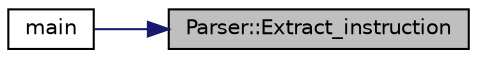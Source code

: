 digraph "Parser::Extract_instruction"
{
 // INTERACTIVE_SVG=YES
 // LATEX_PDF_SIZE
  edge [fontname="Helvetica",fontsize="10",labelfontname="Helvetica",labelfontsize="10"];
  node [fontname="Helvetica",fontsize="10",shape=record];
  rankdir="RL";
  Node1 [label="Parser::Extract_instruction",height=0.2,width=0.4,color="black", fillcolor="grey75", style="filled", fontcolor="black",tooltip="Recursive function that determine what to do with the instruction."];
  Node1 -> Node2 [dir="back",color="midnightblue",fontsize="10",style="solid",fontname="Helvetica"];
  Node2 [label="main",height=0.2,width=0.4,color="black", fillcolor="white", style="filled",URL="$Main_01Server_8cpp.html#ae66f6b31b5ad750f1fe042a706a4e3d4",tooltip="Main of the server recieve from a Reply socket, do thing that are in the string and reply a json whit..."];
}
